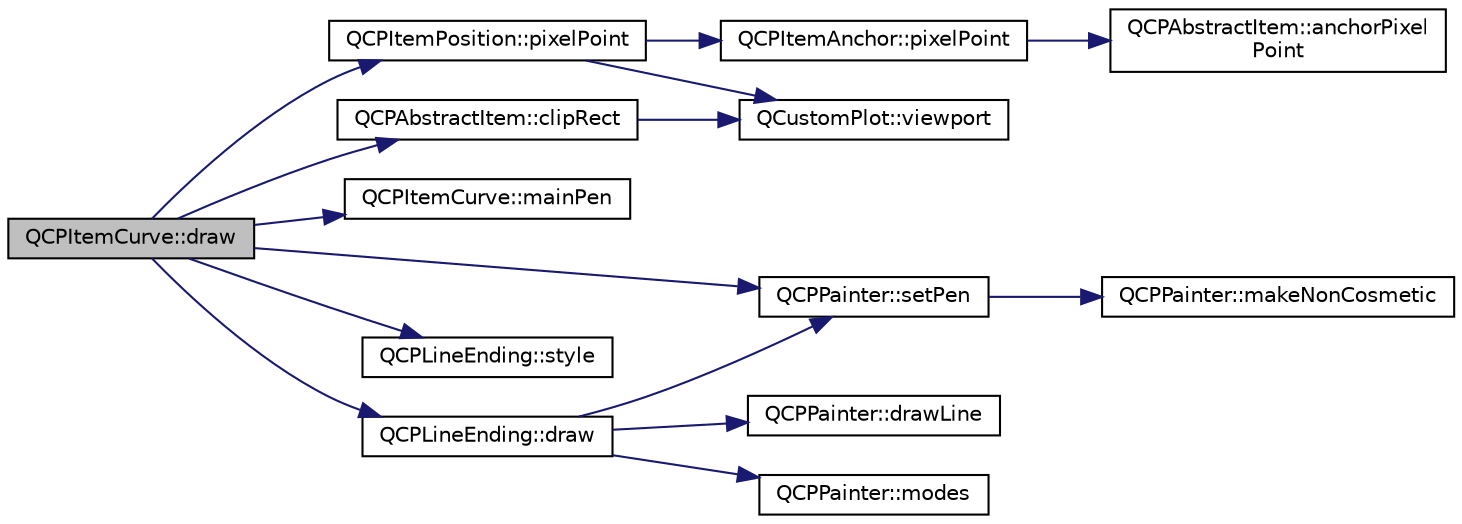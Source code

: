 digraph "QCPItemCurve::draw"
{
  edge [fontname="Helvetica",fontsize="10",labelfontname="Helvetica",labelfontsize="10"];
  node [fontname="Helvetica",fontsize="10",shape=record];
  rankdir="LR";
  Node10 [label="QCPItemCurve::draw",height=0.2,width=0.4,color="black", fillcolor="grey75", style="filled", fontcolor="black"];
  Node10 -> Node11 [color="midnightblue",fontsize="10",style="solid",fontname="Helvetica"];
  Node11 [label="QCPItemPosition::pixelPoint",height=0.2,width=0.4,color="black", fillcolor="white", style="filled",URL="$class_q_c_p_item_position.html#a6cad070c22801295231f5bd6045afe70"];
  Node11 -> Node12 [color="midnightblue",fontsize="10",style="solid",fontname="Helvetica"];
  Node12 [label="QCPItemAnchor::pixelPoint",height=0.2,width=0.4,color="black", fillcolor="white", style="filled",URL="$class_q_c_p_item_anchor.html#ae1a21d9471d1d788624cad297e1b8d6f"];
  Node12 -> Node13 [color="midnightblue",fontsize="10",style="solid",fontname="Helvetica"];
  Node13 [label="QCPAbstractItem::anchorPixel\lPoint",height=0.2,width=0.4,color="black", fillcolor="white", style="filled",URL="$class_q_c_p_abstract_item.html#a5681c190803e899bac9a240753fdba00"];
  Node11 -> Node14 [color="midnightblue",fontsize="10",style="solid",fontname="Helvetica"];
  Node14 [label="QCustomPlot::viewport",height=0.2,width=0.4,color="black", fillcolor="white", style="filled",URL="$class_q_custom_plot.html#a19842409b18f556b256d05e97fffc670"];
  Node10 -> Node15 [color="midnightblue",fontsize="10",style="solid",fontname="Helvetica"];
  Node15 [label="QCPAbstractItem::clipRect",height=0.2,width=0.4,color="black", fillcolor="white", style="filled",URL="$class_q_c_p_abstract_item.html#a550ecff39195d9ff3d5cf239eb802ea7"];
  Node15 -> Node14 [color="midnightblue",fontsize="10",style="solid",fontname="Helvetica"];
  Node10 -> Node16 [color="midnightblue",fontsize="10",style="solid",fontname="Helvetica"];
  Node16 [label="QCPItemCurve::mainPen",height=0.2,width=0.4,color="black", fillcolor="white", style="filled",URL="$class_q_c_p_item_curve.html#a3a3a84518e8701211c8c5a40bf3c911f"];
  Node10 -> Node17 [color="midnightblue",fontsize="10",style="solid",fontname="Helvetica"];
  Node17 [label="QCPPainter::setPen",height=0.2,width=0.4,color="black", fillcolor="white", style="filled",URL="$class_q_c_p_painter.html#af9c7a4cd1791403901f8c5b82a150195"];
  Node17 -> Node18 [color="midnightblue",fontsize="10",style="solid",fontname="Helvetica"];
  Node18 [label="QCPPainter::makeNonCosmetic",height=0.2,width=0.4,color="black", fillcolor="white", style="filled",URL="$class_q_c_p_painter.html#a7e63fbcf47e35c6f2ecd11b8fef7c7d8"];
  Node10 -> Node19 [color="midnightblue",fontsize="10",style="solid",fontname="Helvetica"];
  Node19 [label="QCPLineEnding::style",height=0.2,width=0.4,color="black", fillcolor="white", style="filled",URL="$class_q_c_p_line_ending.html#a07e75aaac6c61322bf51af237c5778e3"];
  Node10 -> Node20 [color="midnightblue",fontsize="10",style="solid",fontname="Helvetica"];
  Node20 [label="QCPLineEnding::draw",height=0.2,width=0.4,color="black", fillcolor="white", style="filled",URL="$class_q_c_p_line_ending.html#a13321409a5570be5d58d99b67bc73cd5"];
  Node20 -> Node17 [color="midnightblue",fontsize="10",style="solid",fontname="Helvetica"];
  Node20 -> Node21 [color="midnightblue",fontsize="10",style="solid",fontname="Helvetica"];
  Node21 [label="QCPPainter::drawLine",height=0.2,width=0.4,color="black", fillcolor="white", style="filled",URL="$class_q_c_p_painter.html#a0b4b1b9bd495e182c731774dc800e6e0"];
  Node20 -> Node22 [color="midnightblue",fontsize="10",style="solid",fontname="Helvetica"];
  Node22 [label="QCPPainter::modes",height=0.2,width=0.4,color="black", fillcolor="white", style="filled",URL="$class_q_c_p_painter.html#aef102658219b24165f7ee2aad1b9e48f"];
}
